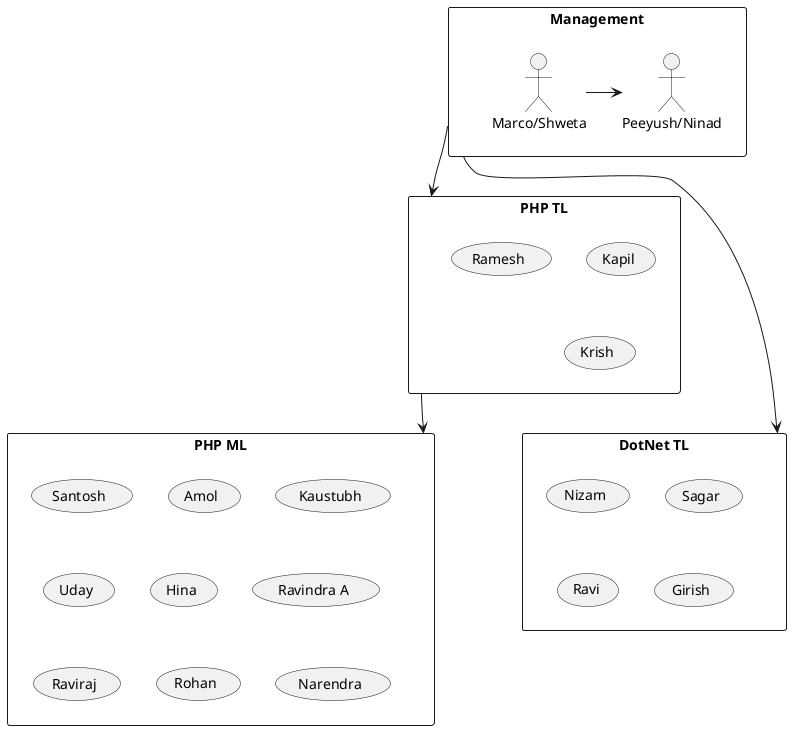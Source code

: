 @startuml

' Management Team

rectangle Management as mgmt {
  :Marco/Shweta: as ms
  :Peeyush/Ninad: as pn
  ms -> pn
}

' PHP Team

rectangle "PHP TL" as phptl {
  (Kapil)
  (Ramesh)
  (Krish)
}

mgmt --> phptl

rectangle "PHP ML" as phpml {
  (Santosh)
  (Amol)
  (Kaustubh)
  (Uday)
  (Hina)
  (Ravindra A)
  (Raviraj)
  (Rohan)
  (Narendra)
}
phptl ---> phpml

rectangle "DotNet TL" as dntl {
  (Nizam)
  (Sagar)
  (Ravi)
  (Girish)
}

mgmt --> dntl

@enduml